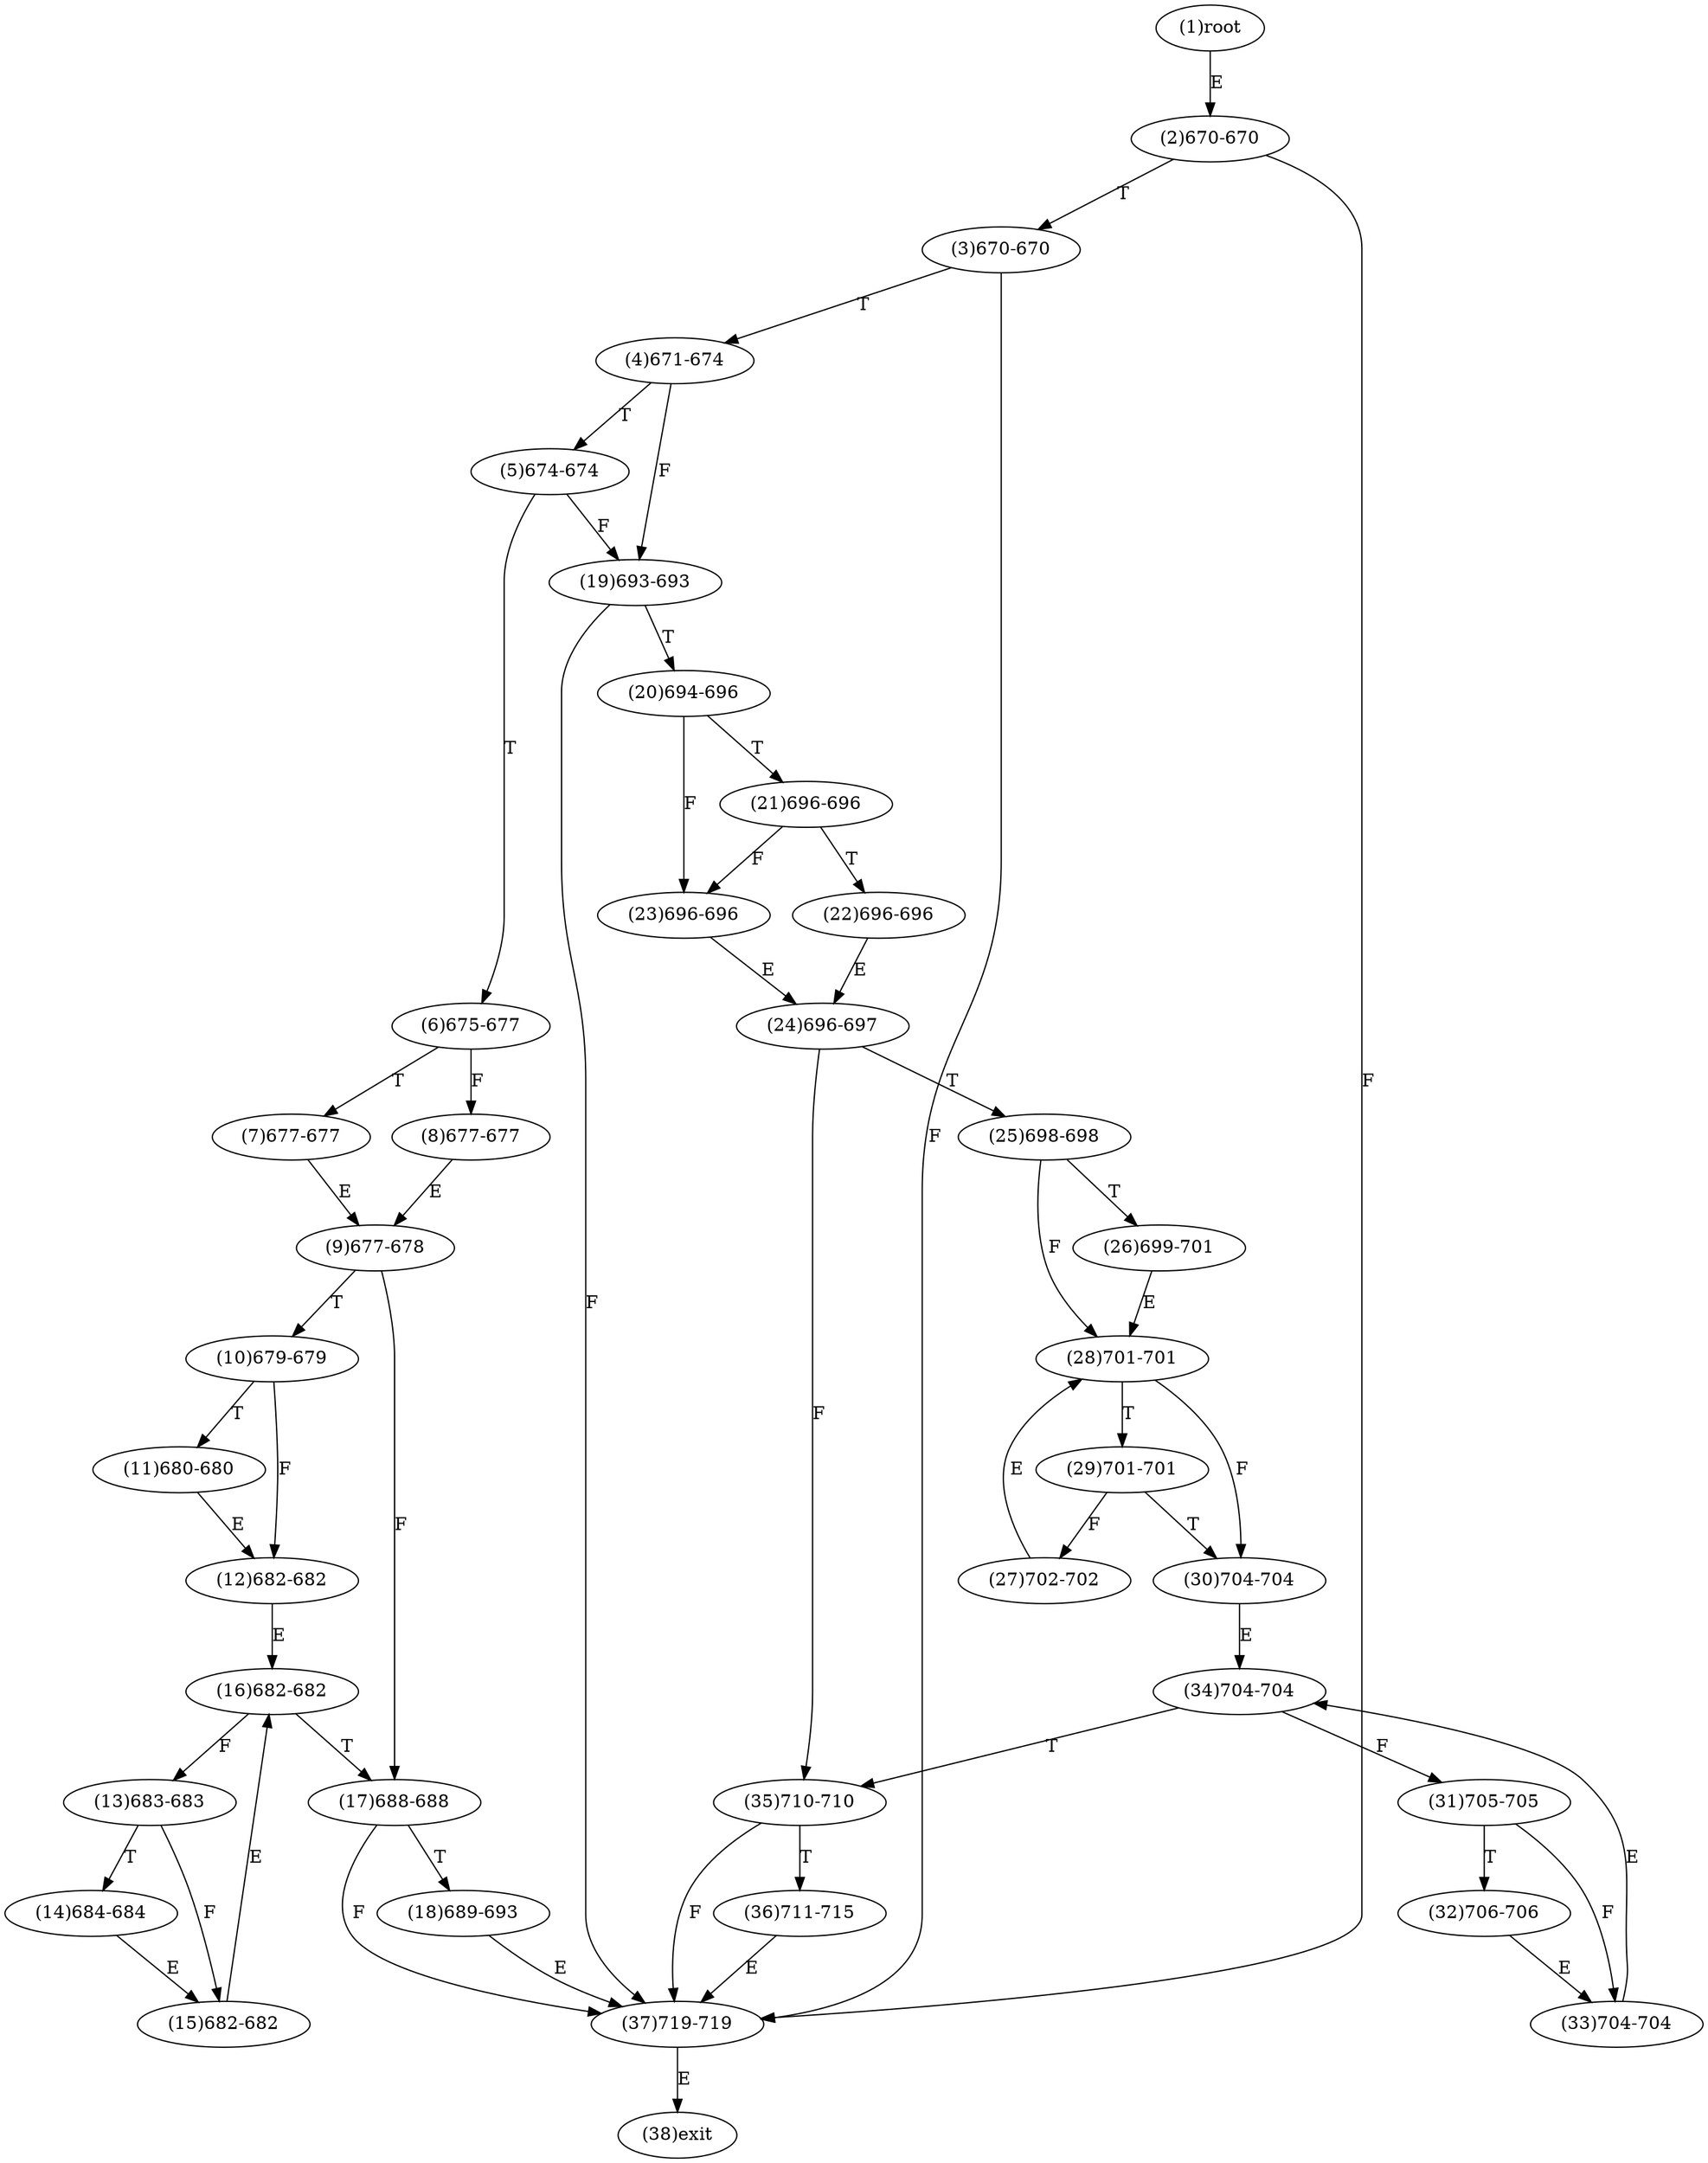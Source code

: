 digraph "" { 
1[ label="(1)root"];
2[ label="(2)670-670"];
3[ label="(3)670-670"];
4[ label="(4)671-674"];
5[ label="(5)674-674"];
6[ label="(6)675-677"];
7[ label="(7)677-677"];
8[ label="(8)677-677"];
9[ label="(9)677-678"];
10[ label="(10)679-679"];
11[ label="(11)680-680"];
12[ label="(12)682-682"];
13[ label="(13)683-683"];
14[ label="(14)684-684"];
15[ label="(15)682-682"];
17[ label="(17)688-688"];
16[ label="(16)682-682"];
19[ label="(19)693-693"];
18[ label="(18)689-693"];
21[ label="(21)696-696"];
20[ label="(20)694-696"];
23[ label="(23)696-696"];
22[ label="(22)696-696"];
25[ label="(25)698-698"];
24[ label="(24)696-697"];
27[ label="(27)702-702"];
26[ label="(26)699-701"];
29[ label="(29)701-701"];
28[ label="(28)701-701"];
31[ label="(31)705-705"];
30[ label="(30)704-704"];
34[ label="(34)704-704"];
35[ label="(35)710-710"];
32[ label="(32)706-706"];
33[ label="(33)704-704"];
38[ label="(38)exit"];
36[ label="(36)711-715"];
37[ label="(37)719-719"];
1->2[ label="E"];
2->37[ label="F"];
2->3[ label="T"];
3->37[ label="F"];
3->4[ label="T"];
4->19[ label="F"];
4->5[ label="T"];
5->19[ label="F"];
5->6[ label="T"];
6->8[ label="F"];
6->7[ label="T"];
7->9[ label="E"];
8->9[ label="E"];
9->17[ label="F"];
9->10[ label="T"];
10->12[ label="F"];
10->11[ label="T"];
11->12[ label="E"];
12->16[ label="E"];
13->15[ label="F"];
13->14[ label="T"];
14->15[ label="E"];
15->16[ label="E"];
16->13[ label="F"];
16->17[ label="T"];
17->37[ label="F"];
17->18[ label="T"];
18->37[ label="E"];
19->37[ label="F"];
19->20[ label="T"];
20->23[ label="F"];
20->21[ label="T"];
21->23[ label="F"];
21->22[ label="T"];
22->24[ label="E"];
23->24[ label="E"];
24->35[ label="F"];
24->25[ label="T"];
25->28[ label="F"];
25->26[ label="T"];
26->28[ label="E"];
27->28[ label="E"];
28->30[ label="F"];
28->29[ label="T"];
29->27[ label="F"];
29->30[ label="T"];
30->34[ label="E"];
31->33[ label="F"];
31->32[ label="T"];
32->33[ label="E"];
33->34[ label="E"];
34->31[ label="F"];
34->35[ label="T"];
35->37[ label="F"];
35->36[ label="T"];
36->37[ label="E"];
37->38[ label="E"];
}